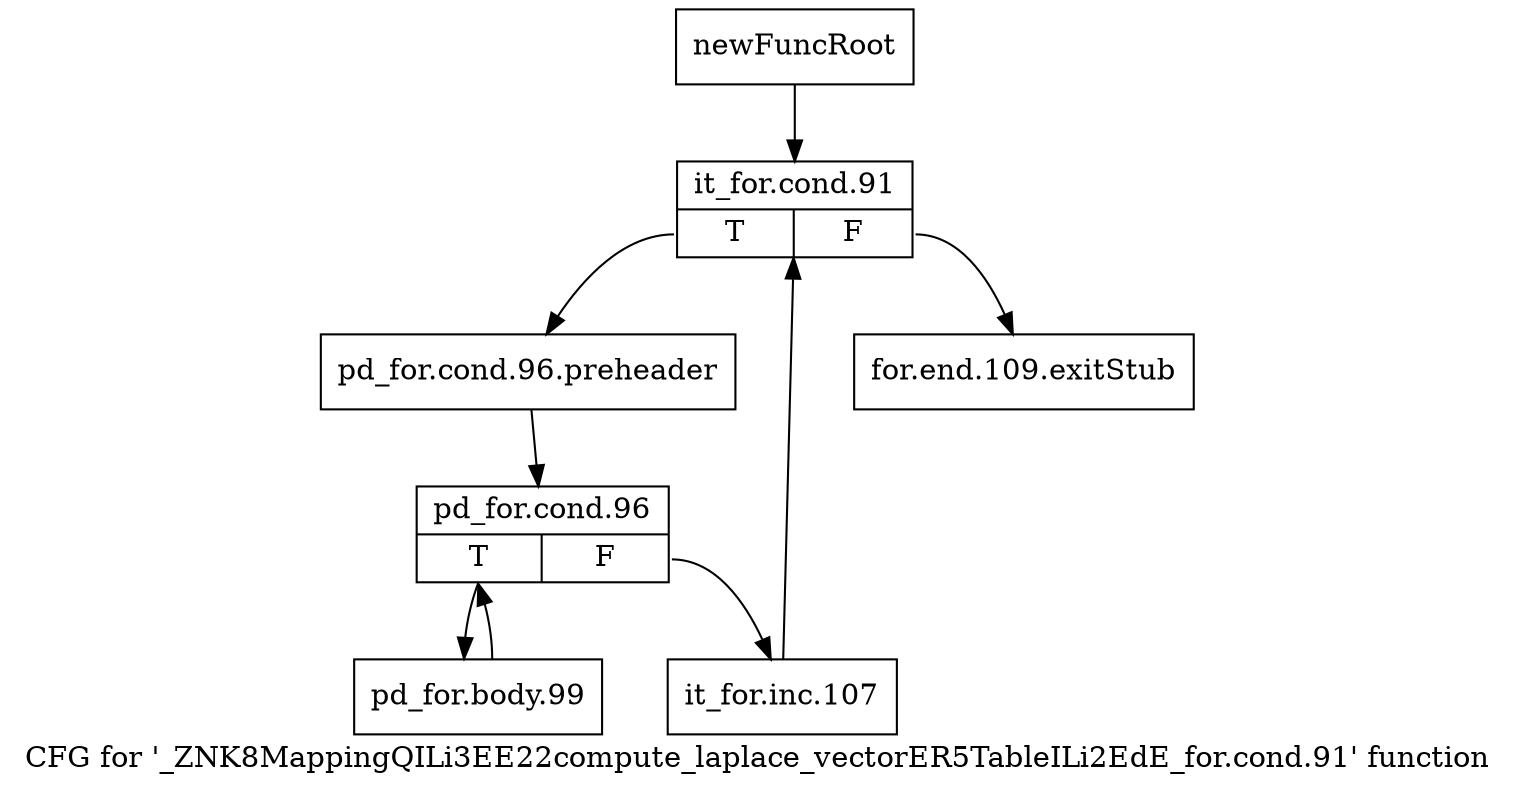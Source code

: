digraph "CFG for '_ZNK8MappingQILi3EE22compute_laplace_vectorER5TableILi2EdE_for.cond.91' function" {
	label="CFG for '_ZNK8MappingQILi3EE22compute_laplace_vectorER5TableILi2EdE_for.cond.91' function";

	Node0x94a08c0 [shape=record,label="{newFuncRoot}"];
	Node0x94a08c0 -> Node0x94a0960;
	Node0x94a0910 [shape=record,label="{for.end.109.exitStub}"];
	Node0x94a0960 [shape=record,label="{it_for.cond.91|{<s0>T|<s1>F}}"];
	Node0x94a0960:s0 -> Node0x94a0dd0;
	Node0x94a0960:s1 -> Node0x94a0910;
	Node0x94a0dd0 [shape=record,label="{pd_for.cond.96.preheader}"];
	Node0x94a0dd0 -> Node0x94a0e20;
	Node0x94a0e20 [shape=record,label="{pd_for.cond.96|{<s0>T|<s1>F}}"];
	Node0x94a0e20:s0 -> Node0x94a0ec0;
	Node0x94a0e20:s1 -> Node0x94a0e70;
	Node0x94a0e70 [shape=record,label="{it_for.inc.107}"];
	Node0x94a0e70 -> Node0x94a0960;
	Node0x94a0ec0 [shape=record,label="{pd_for.body.99}"];
	Node0x94a0ec0 -> Node0x94a0e20;
}
